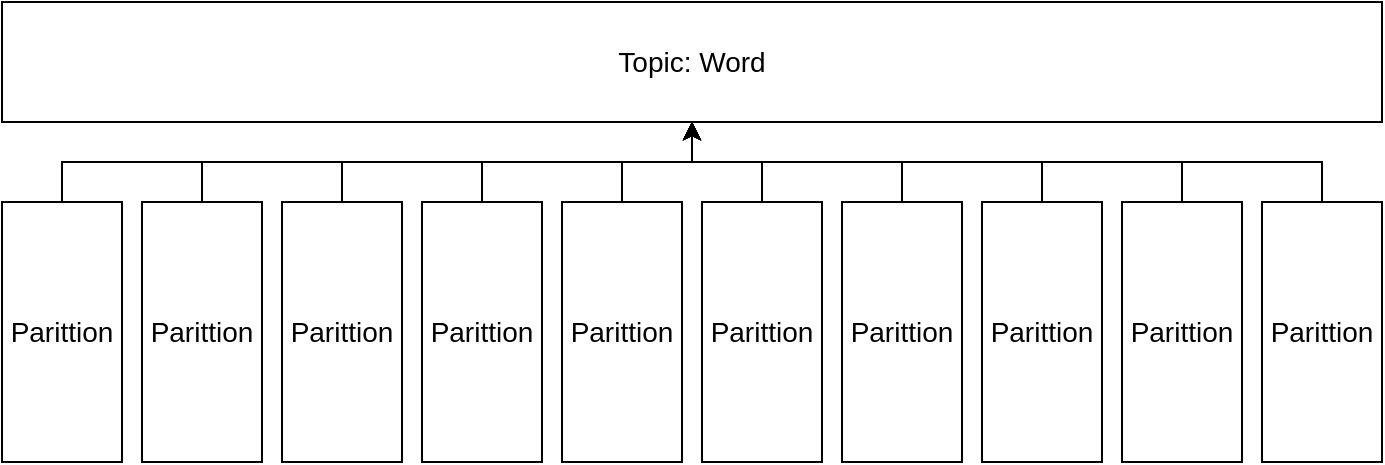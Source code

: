 <mxfile version="21.5.0" type="github">
  <diagram name="第 1 页" id="khpIm3tYR11-D4J1SbI3">
    <mxGraphModel dx="1908" dy="1088" grid="1" gridSize="10" guides="1" tooltips="1" connect="1" arrows="1" fold="1" page="1" pageScale="1" pageWidth="827" pageHeight="1169" math="0" shadow="0">
      <root>
        <mxCell id="0" />
        <mxCell id="1" parent="0" />
        <mxCell id="XX_Q1_ToT9SIddWSc204-1" value="Topic: Word" style="rounded=0;whiteSpace=wrap;html=1;fontSize=14;" vertex="1" parent="1">
          <mxGeometry x="90" y="80" width="690" height="60" as="geometry" />
        </mxCell>
        <mxCell id="XX_Q1_ToT9SIddWSc204-12" style="edgeStyle=orthogonalEdgeStyle;rounded=0;orthogonalLoop=1;jettySize=auto;html=1;fontSize=14;" edge="1" parent="1" source="XX_Q1_ToT9SIddWSc204-2" target="XX_Q1_ToT9SIddWSc204-1">
          <mxGeometry relative="1" as="geometry" />
        </mxCell>
        <mxCell id="XX_Q1_ToT9SIddWSc204-2" value="Parittion" style="rounded=0;whiteSpace=wrap;html=1;fontSize=14;" vertex="1" parent="1">
          <mxGeometry x="90" y="180" width="60" height="130" as="geometry" />
        </mxCell>
        <mxCell id="XX_Q1_ToT9SIddWSc204-13" style="edgeStyle=orthogonalEdgeStyle;rounded=0;orthogonalLoop=1;jettySize=auto;html=1;fontSize=14;" edge="1" parent="1" source="XX_Q1_ToT9SIddWSc204-3" target="XX_Q1_ToT9SIddWSc204-1">
          <mxGeometry relative="1" as="geometry" />
        </mxCell>
        <mxCell id="XX_Q1_ToT9SIddWSc204-3" value="Parittion" style="rounded=0;whiteSpace=wrap;html=1;fontSize=14;" vertex="1" parent="1">
          <mxGeometry x="160" y="180" width="60" height="130" as="geometry" />
        </mxCell>
        <mxCell id="XX_Q1_ToT9SIddWSc204-14" style="edgeStyle=orthogonalEdgeStyle;rounded=0;orthogonalLoop=1;jettySize=auto;html=1;fontSize=14;" edge="1" parent="1" source="XX_Q1_ToT9SIddWSc204-4" target="XX_Q1_ToT9SIddWSc204-1">
          <mxGeometry relative="1" as="geometry" />
        </mxCell>
        <mxCell id="XX_Q1_ToT9SIddWSc204-4" value="Parittion" style="rounded=0;whiteSpace=wrap;html=1;fontSize=14;" vertex="1" parent="1">
          <mxGeometry x="230" y="180" width="60" height="130" as="geometry" />
        </mxCell>
        <mxCell id="XX_Q1_ToT9SIddWSc204-16" style="edgeStyle=orthogonalEdgeStyle;rounded=0;orthogonalLoop=1;jettySize=auto;html=1;fontSize=14;" edge="1" parent="1" source="XX_Q1_ToT9SIddWSc204-5" target="XX_Q1_ToT9SIddWSc204-1">
          <mxGeometry relative="1" as="geometry" />
        </mxCell>
        <mxCell id="XX_Q1_ToT9SIddWSc204-5" value="Parittion" style="rounded=0;whiteSpace=wrap;html=1;fontSize=14;" vertex="1" parent="1">
          <mxGeometry x="300" y="180" width="60" height="130" as="geometry" />
        </mxCell>
        <mxCell id="XX_Q1_ToT9SIddWSc204-17" style="edgeStyle=orthogonalEdgeStyle;rounded=0;orthogonalLoop=1;jettySize=auto;html=1;fontSize=14;" edge="1" parent="1" source="XX_Q1_ToT9SIddWSc204-6" target="XX_Q1_ToT9SIddWSc204-1">
          <mxGeometry relative="1" as="geometry" />
        </mxCell>
        <mxCell id="XX_Q1_ToT9SIddWSc204-6" value="Parittion" style="rounded=0;whiteSpace=wrap;html=1;fontSize=14;" vertex="1" parent="1">
          <mxGeometry x="370" y="180" width="60" height="130" as="geometry" />
        </mxCell>
        <mxCell id="XX_Q1_ToT9SIddWSc204-18" style="edgeStyle=orthogonalEdgeStyle;rounded=0;orthogonalLoop=1;jettySize=auto;html=1;fontSize=14;" edge="1" parent="1" source="XX_Q1_ToT9SIddWSc204-7" target="XX_Q1_ToT9SIddWSc204-1">
          <mxGeometry relative="1" as="geometry" />
        </mxCell>
        <mxCell id="XX_Q1_ToT9SIddWSc204-7" value="Parittion" style="rounded=0;whiteSpace=wrap;html=1;fontSize=14;" vertex="1" parent="1">
          <mxGeometry x="440" y="180" width="60" height="130" as="geometry" />
        </mxCell>
        <mxCell id="XX_Q1_ToT9SIddWSc204-19" style="edgeStyle=orthogonalEdgeStyle;rounded=0;orthogonalLoop=1;jettySize=auto;html=1;fontSize=14;" edge="1" parent="1" source="XX_Q1_ToT9SIddWSc204-8" target="XX_Q1_ToT9SIddWSc204-1">
          <mxGeometry relative="1" as="geometry" />
        </mxCell>
        <mxCell id="XX_Q1_ToT9SIddWSc204-8" value="Parittion" style="rounded=0;whiteSpace=wrap;html=1;fontSize=14;" vertex="1" parent="1">
          <mxGeometry x="510" y="180" width="60" height="130" as="geometry" />
        </mxCell>
        <mxCell id="XX_Q1_ToT9SIddWSc204-20" style="edgeStyle=orthogonalEdgeStyle;rounded=0;orthogonalLoop=1;jettySize=auto;html=1;fontSize=14;" edge="1" parent="1" source="XX_Q1_ToT9SIddWSc204-9" target="XX_Q1_ToT9SIddWSc204-1">
          <mxGeometry relative="1" as="geometry" />
        </mxCell>
        <mxCell id="XX_Q1_ToT9SIddWSc204-9" value="Parittion" style="rounded=0;whiteSpace=wrap;html=1;fontSize=14;" vertex="1" parent="1">
          <mxGeometry x="580" y="180" width="60" height="130" as="geometry" />
        </mxCell>
        <mxCell id="XX_Q1_ToT9SIddWSc204-21" style="edgeStyle=orthogonalEdgeStyle;rounded=0;orthogonalLoop=1;jettySize=auto;html=1;fontSize=14;" edge="1" parent="1" source="XX_Q1_ToT9SIddWSc204-10" target="XX_Q1_ToT9SIddWSc204-1">
          <mxGeometry relative="1" as="geometry" />
        </mxCell>
        <mxCell id="XX_Q1_ToT9SIddWSc204-10" value="Parittion" style="rounded=0;whiteSpace=wrap;html=1;fontSize=14;" vertex="1" parent="1">
          <mxGeometry x="650" y="180" width="60" height="130" as="geometry" />
        </mxCell>
        <mxCell id="XX_Q1_ToT9SIddWSc204-22" style="edgeStyle=orthogonalEdgeStyle;rounded=0;orthogonalLoop=1;jettySize=auto;html=1;fontSize=14;" edge="1" parent="1" source="XX_Q1_ToT9SIddWSc204-11" target="XX_Q1_ToT9SIddWSc204-1">
          <mxGeometry relative="1" as="geometry" />
        </mxCell>
        <mxCell id="XX_Q1_ToT9SIddWSc204-11" value="Parittion" style="rounded=0;whiteSpace=wrap;html=1;fontSize=14;" vertex="1" parent="1">
          <mxGeometry x="720" y="180" width="60" height="130" as="geometry" />
        </mxCell>
      </root>
    </mxGraphModel>
  </diagram>
</mxfile>

